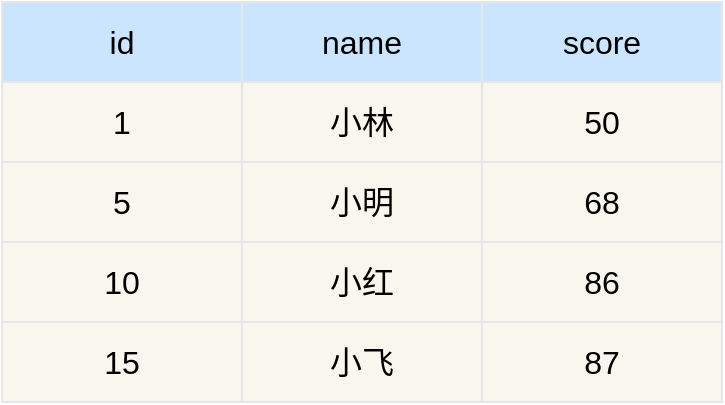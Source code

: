 <mxfile version="15.1.4" type="github">
  <diagram id="AX9O5V9nS7_swLolroNW" name="第 1 页">
    <mxGraphModel dx="946" dy="501" grid="1" gridSize="10" guides="1" tooltips="1" connect="1" arrows="1" fold="1" page="1" pageScale="1" pageWidth="827" pageHeight="1169" math="0" shadow="0">
      <root>
        <mxCell id="0" />
        <mxCell id="1" parent="0" />
        <mxCell id="KMJnuokCFt10nNwAZYfo-1" value="id" style="rounded=0;whiteSpace=wrap;html=1;fontSize=16;fillColor=#cce5ff;strokeColor=#E6E6E6;" vertex="1" parent="1">
          <mxGeometry x="120" y="80" width="120" height="40" as="geometry" />
        </mxCell>
        <mxCell id="KMJnuokCFt10nNwAZYfo-2" value="name" style="rounded=0;whiteSpace=wrap;html=1;fontSize=16;fillColor=#cce5ff;strokeColor=#E6E6E6;" vertex="1" parent="1">
          <mxGeometry x="240" y="80" width="120" height="40" as="geometry" />
        </mxCell>
        <mxCell id="KMJnuokCFt10nNwAZYfo-3" value="score" style="rounded=0;whiteSpace=wrap;html=1;fontSize=16;fillColor=#cce5ff;strokeColor=#E6E6E6;" vertex="1" parent="1">
          <mxGeometry x="360" y="80" width="120" height="40" as="geometry" />
        </mxCell>
        <mxCell id="KMJnuokCFt10nNwAZYfo-4" value="1" style="rounded=0;whiteSpace=wrap;html=1;fontSize=16;fillColor=#f9f7ed;strokeColor=#E6E6E6;" vertex="1" parent="1">
          <mxGeometry x="120" y="120" width="120" height="40" as="geometry" />
        </mxCell>
        <mxCell id="KMJnuokCFt10nNwAZYfo-5" value="小林" style="rounded=0;whiteSpace=wrap;html=1;fontSize=16;fillColor=#f9f7ed;strokeColor=#E6E6E6;" vertex="1" parent="1">
          <mxGeometry x="240" y="120" width="120" height="40" as="geometry" />
        </mxCell>
        <mxCell id="KMJnuokCFt10nNwAZYfo-6" value="50" style="rounded=0;whiteSpace=wrap;html=1;fontSize=16;fillColor=#f9f7ed;strokeColor=#E6E6E6;" vertex="1" parent="1">
          <mxGeometry x="360" y="120" width="120" height="40" as="geometry" />
        </mxCell>
        <mxCell id="KMJnuokCFt10nNwAZYfo-7" value="5" style="rounded=0;whiteSpace=wrap;html=1;fontSize=16;fillColor=#f9f7ed;strokeColor=#E6E6E6;" vertex="1" parent="1">
          <mxGeometry x="120" y="160" width="120" height="40" as="geometry" />
        </mxCell>
        <mxCell id="KMJnuokCFt10nNwAZYfo-8" value="小明" style="rounded=0;whiteSpace=wrap;html=1;fontSize=16;fillColor=#f9f7ed;strokeColor=#E6E6E6;" vertex="1" parent="1">
          <mxGeometry x="240" y="160" width="120" height="40" as="geometry" />
        </mxCell>
        <mxCell id="KMJnuokCFt10nNwAZYfo-9" value="68" style="rounded=0;whiteSpace=wrap;html=1;fontSize=16;fillColor=#f9f7ed;strokeColor=#E6E6E6;" vertex="1" parent="1">
          <mxGeometry x="360" y="160" width="120" height="40" as="geometry" />
        </mxCell>
        <mxCell id="KMJnuokCFt10nNwAZYfo-10" value="10" style="rounded=0;whiteSpace=wrap;html=1;fontSize=16;fillColor=#f9f7ed;strokeColor=#E6E6E6;" vertex="1" parent="1">
          <mxGeometry x="120" y="200" width="120" height="40" as="geometry" />
        </mxCell>
        <mxCell id="KMJnuokCFt10nNwAZYfo-11" value="小红" style="rounded=0;whiteSpace=wrap;html=1;fontSize=16;fillColor=#f9f7ed;strokeColor=#E6E6E6;" vertex="1" parent="1">
          <mxGeometry x="240" y="200" width="120" height="40" as="geometry" />
        </mxCell>
        <mxCell id="KMJnuokCFt10nNwAZYfo-12" value="86" style="rounded=0;whiteSpace=wrap;html=1;fontSize=16;fillColor=#f9f7ed;strokeColor=#E6E6E6;" vertex="1" parent="1">
          <mxGeometry x="360" y="200" width="120" height="40" as="geometry" />
        </mxCell>
        <mxCell id="KMJnuokCFt10nNwAZYfo-13" value="15" style="rounded=0;whiteSpace=wrap;html=1;fontSize=16;fillColor=#f9f7ed;strokeColor=#E6E6E6;" vertex="1" parent="1">
          <mxGeometry x="120" y="240" width="120" height="40" as="geometry" />
        </mxCell>
        <mxCell id="KMJnuokCFt10nNwAZYfo-14" value="小飞" style="rounded=0;whiteSpace=wrap;html=1;fontSize=16;fillColor=#f9f7ed;strokeColor=#E6E6E6;" vertex="1" parent="1">
          <mxGeometry x="240" y="240" width="120" height="40" as="geometry" />
        </mxCell>
        <mxCell id="KMJnuokCFt10nNwAZYfo-15" value="87" style="rounded=0;whiteSpace=wrap;html=1;fontSize=16;fillColor=#f9f7ed;strokeColor=#E6E6E6;" vertex="1" parent="1">
          <mxGeometry x="360" y="240" width="120" height="40" as="geometry" />
        </mxCell>
      </root>
    </mxGraphModel>
  </diagram>
</mxfile>
